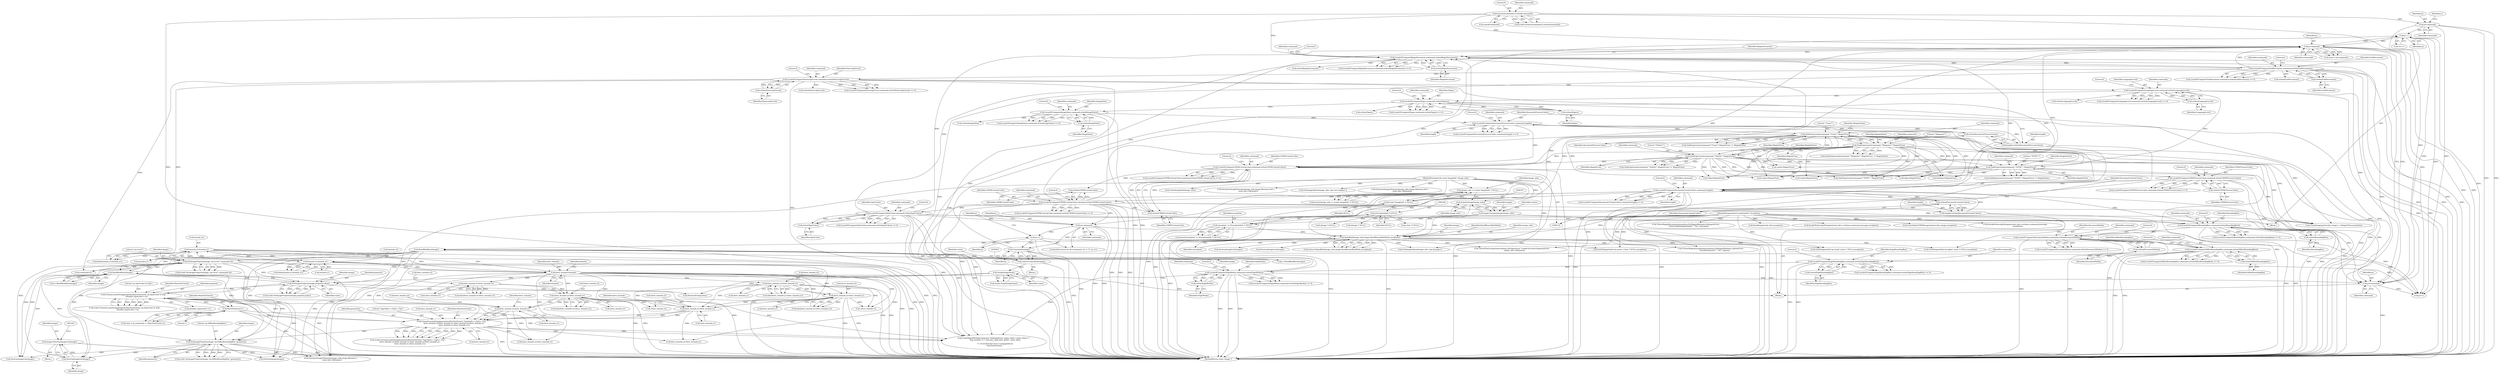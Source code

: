 digraph "0_ImageMagick6_7d11230060fa9c8f67e53c85224daf6648805c7b@pointer" {
"1001437" [label="(Call,image=DestroyImageList(image))"];
"1001439" [label="(Call,DestroyImageList(image))"];
"1000738" [label="(Call,SetImageProperty(image,\"ps:Level\",command+4))"];
"1000657" [label="(Call,ReadBlobByte(image))"];
"1000208" [label="(Call,OpenBlob(image_info,image,ReadBinaryBlobMode,exception))"];
"1000204" [label="(Call,AcquireImage(image_info))"];
"1000164" [label="(Call,image_info != (const ImageInfo *) NULL)"];
"1000119" [label="(MethodParameterIn,const ImageInfo *image_info)"];
"1000166" [label="(Call,(const ImageInfo *) NULL)"];
"1000202" [label="(Call,image=AcquireImage(image_info))"];
"1000191" [label="(Call,exception != (ExceptionInfo *) NULL)"];
"1000120" [label="(MethodParameterIn,ExceptionInfo *exception)"];
"1000193" [label="(Call,(ExceptionInfo *) NULL)"];
"1000664" [label="(Call,ReadBlobByte(image))"];
"1000927" [label="(Call,SetImageProperty(image,property,value))"];
"1000869" [label="(Call,FormatLocaleString(property,MaxTextExtent,\"ps:SpotColor-%.20g\",\n          (double) (spotcolor++)))"];
"1000689" [label="(Call,MaxTextExtent-1)"];
"1000918" [label="(Call,StripString(value))"];
"1000898" [label="(Call,value=ConstantString(p))"];
"1000900" [label="(Call,ConstantString(p))"];
"1000885" [label="(Call,p++)"];
"1000878" [label="(Call,p=command)"];
"1000850" [label="(Call,LocaleNCompare(CMYKCustomColor,command,strlen(CMYKCustomColor)))"];
"1000853" [label="(Call,strlen(CMYKCustomColor))"];
"1000816" [label="(Call,LocaleNCompare(CMYKCustomColor,command,strlen(CMYKCustomColor)))"];
"1000819" [label="(Call,strlen(CMYKCustomColor))"];
"1000806" [label="(Call,GlobExpression(command,\"*Yellow*\",MagickTrue))"];
"1000800" [label="(Call,GlobExpression(command,\"*Magenta*\",MagickTrue))"];
"1000793" [label="(Call,GlobExpression(command,\"*Cyan*\",MagickTrue))"];
"1000784" [label="(Call,LocaleNCompare(DocumentProcessColors,command,length))"];
"1000780" [label="(Call,strlen(DocumentProcessColors))"];
"1000772" [label="(Call,LocaleNCompare(ImageData,command,strlen(ImageData)))"];
"1000775" [label="(Call,strlen(ImageData))"];
"1000764" [label="(Call,LocaleNCompare(Pages,command,strlen(Pages)))"];
"1000767" [label="(Call,strlen(Pages))"];
"1000756" [label="(Call,LocaleNCompare(LanguageLevel,command,strlen(LanguageLevel)))"];
"1000759" [label="(Call,strlen(LanguageLevel))"];
"1000746" [label="(Call,GlobExpression(command,\"*EPSF-*\",MagickTrue))"];
"1000729" [label="(Call,LocaleNCompare(PostscriptLevel,command,strlen(PostscriptLevel)))"];
"1000732" [label="(Call,strlen(PostscriptLevel))"];
"1000713" [label="(Call,LocaleNCompare(EndDocument,command,strlen(EndDocument)))"];
"1000716" [label="(Call,strlen(EndDocument))"];
"1000702" [label="(Call,LocaleNCompare(BeginDocument,command,strlen(BeginDocument)))"];
"1000705" [label="(Call,strlen(BeginDocument))"];
"1001001" [label="(Call,LocaleNCompare(PageMedia,command,strlen(PageMedia)))"];
"1001004" [label="(Call,strlen(PageMedia))"];
"1000989" [label="(Call,LocaleNCompare(PageBoundingBox,command,strlen(PageBoundingBox)))"];
"1000992" [label="(Call,strlen(PageBoundingBox))"];
"1000977" [label="(Call,LocaleNCompare(HiResBoundingBox,command,strlen(HiResBoundingBox)))"];
"1000980" [label="(Call,strlen(HiResBoundingBox))"];
"1000965" [label="(Call,LocaleNCompare(DocumentMedia,command,strlen(DocumentMedia)))"];
"1000968" [label="(Call,strlen(DocumentMedia))"];
"1000953" [label="(Call,LocaleNCompare(BoundingBox,command,strlen(BoundingBox)))"];
"1000956" [label="(Call,strlen(BoundingBox))"];
"1000857" [label="(Call,LocaleNCompare(SpotColor,command,strlen(SpotColor)))"];
"1000860" [label="(Call,strlen(SpotColor))"];
"1000843" [label="(Call,LocaleNCompare(DocumentCustomColors,command,length))"];
"1000838" [label="(Call,strlen(DocumentCustomColors))"];
"1000827" [label="(Call,LocaleNCompare(CMYKProcessColor,command,strlen(CMYKProcessColor)))"];
"1000830" [label="(Call,strlen(CMYKProcessColor))"];
"1000836" [label="(Call,length=strlen(DocumentCustomColors))"];
"1000686" [label="(Call,p-command)"];
"1000669" [label="(Call,p++)"];
"1000651" [label="(Call,p=command)"];
"1000604" [label="(Call,memset(command,0,sizeof(command)))"];
"1000697" [label="(Call,p=command)"];
"1000778" [label="(Call,length=strlen(DocumentProcessColors))"];
"1001124" [label="(Call,SetImageProperty(image,\"ps:HiResBoundingBox\",geometry))"];
"1001098" [label="(Call,FormatLocaleString(geometry,MaxTextExtent,\"%gx%g%+.15g%+.15g\",\n        hires_bounds.x2-hires_bounds.x1,hires_bounds.y2-hires_bounds.y1,\n        hires_bounds.x1,hires_bounds.y1))"];
"1001102" [label="(Call,hires_bounds.x2-hires_bounds.x1)"];
"1001065" [label="(Call,hires_bounds=bounds)"];
"1001043" [label="(Call,bounds.y2-bounds.y1)"];
"1001026" [label="(Call,bounds.x2-bounds.x1)"];
"1001077" [label="(Call,hires_bounds.x2-hires_bounds.x1)"];
"1001034" [label="(Call,hires_bounds.x2-hires_bounds.x1)"];
"1001109" [label="(Call,hires_bounds.y2-hires_bounds.y1)"];
"1001087" [label="(Call,hires_bounds.y2-hires_bounds.y1)"];
"1001051" [label="(Call,hires_bounds.y2-hires_bounds.y1)"];
"1000976" [label="(Call,LocaleNCompare(HiResBoundingBox,command,strlen(HiResBoundingBox)) == 0)"];
"1000761" [label="(Literal,0)"];
"1000741" [label="(Call,command+4)"];
"1000662" [label="(Call,c=ReadBlobByte(image))"];
"1000992" [label="(Call,strlen(PageBoundingBox))"];
"1001027" [label="(Call,bounds.x2)"];
"1000994" [label="(Literal,0)"];
"1001929" [label="(Call,strlen(BeginDocument))"];
"1001185" [label="(Call,GetImageOption(image_info,\"eps:fit-page\"))"];
"1001091" [label="(Call,hires_bounds.y1)"];
"1001956" [label="(Call,strlen(PostscriptLevel))"];
"1000763" [label="(Call,LocaleNCompare(Pages,command,strlen(Pages)) == 0)"];
"1000953" [label="(Call,LocaleNCompare(BoundingBox,command,strlen(BoundingBox)))"];
"1000191" [label="(Call,exception != (ExceptionInfo *) NULL)"];
"1000689" [label="(Call,MaxTextExtent-1)"];
"1001004" [label="(Call,strlen(PageMedia))"];
"1000688" [label="(Identifier,command)"];
"1000801" [label="(Identifier,command)"];
"1000850" [label="(Call,LocaleNCompare(CMYKCustomColor,command,strlen(CMYKCustomColor)))"];
"1001065" [label="(Call,hires_bounds=bounds)"];
"1000815" [label="(Call,LocaleNCompare(CMYKCustomColor,command,strlen(CMYKCustomColor)) == 0)"];
"1000969" [label="(Identifier,DocumentMedia)"];
"1000777" [label="(Literal,0)"];
"1000811" [label="(Call,cmyk=MagickTrue)"];
"1000870" [label="(Identifier,property)"];
"1001330" [label="(Call,DestroyImageList(image))"];
"1000757" [label="(Identifier,LanguageLevel)"];
"1000604" [label="(Call,memset(command,0,sizeof(command)))"];
"1000703" [label="(Identifier,BeginDocument)"];
"1000206" [label="(Call,status=OpenBlob(image_info,image,ReadBinaryBlobMode,exception))"];
"1000964" [label="(Call,LocaleNCompare(DocumentMedia,command,strlen(DocumentMedia)) == 0)"];
"1000807" [label="(Identifier,command)"];
"1002409" [label="(MethodReturn,static Image *)"];
"1000717" [label="(Identifier,EndDocument)"];
"1000775" [label="(Call,strlen(ImageData))"];
"1000956" [label="(Call,strlen(BoundingBox))"];
"1000977" [label="(Call,LocaleNCompare(HiResBoundingBox,command,strlen(HiResBoundingBox)))"];
"1001659" [label="(Call,InterpretImageFilename(image_info,image,filename,1,\n    read_info->filename))"];
"1001119" [label="(Call,hires_bounds.y1)"];
"1000843" [label="(Call,LocaleNCompare(DocumentCustomColors,command,length))"];
"1000202" [label="(Call,image=AcquireImage(image_info))"];
"1001122" [label="(Call,(void) SetImageProperty(image,\"ps:HiResBoundingBox\",geometry))"];
"1000954" [label="(Identifier,BoundingBox)"];
"1000728" [label="(Call,LocaleNCompare(PostscriptLevel,command,strlen(PostscriptLevel)) == 0)"];
"1000990" [label="(Identifier,PageBoundingBox)"];
"1001109" [label="(Call,hires_bounds.y2-hires_bounds.y1)"];
"1000955" [label="(Identifier,command)"];
"1001076" [label="(Call,fabs(hires_bounds.x2-hires_bounds.x1))"];
"1000209" [label="(Identifier,image_info)"];
"1000764" [label="(Call,LocaleNCompare(Pages,command,strlen(Pages)))"];
"1001106" [label="(Call,hires_bounds.x1)"];
"1000769" [label="(Literal,0)"];
"1000847" [label="(Literal,0)"];
"1000774" [label="(Identifier,command)"];
"1002291" [label="(Call,CloneImage(postscript_image,1,1,MagickTrue,exception))"];
"1000691" [label="(Literal,1)"];
"1001999" [label="(Call,strlen(ImageData))"];
"1000716" [label="(Call,strlen(EndDocument))"];
"1000836" [label="(Call,length=strlen(DocumentCustomColors))"];
"1001110" [label="(Call,hires_bounds.y2)"];
"1001005" [label="(Identifier,PageMedia)"];
"1000192" [label="(Identifier,exception)"];
"1001086" [label="(Call,fabs(hires_bounds.y2-hires_bounds.y1))"];
"1000800" [label="(Call,GlobExpression(command,\"*Magenta*\",MagickTrue))"];
"1000168" [label="(Identifier,NULL)"];
"1000712" [label="(Call,LocaleNCompare(EndDocument,command,strlen(EndDocument)) == 0)"];
"1000968" [label="(Call,strlen(DocumentMedia))"];
"1000686" [label="(Call,p-command)"];
"1000830" [label="(Call,strlen(CMYKProcessColor))"];
"1001165" [label="(Call,hires_bounds.y2-hires_bounds.y1)"];
"1000957" [label="(Identifier,BoundingBox)"];
"1000708" [label="(Call,skip=MagickTrue)"];
"1000195" [label="(Identifier,NULL)"];
"1000965" [label="(Call,LocaleNCompare(DocumentMedia,command,strlen(DocumentMedia)))"];
"1000901" [label="(Identifier,p)"];
"1000883" [label="(Identifier,p)"];
"1000665" [label="(Identifier,image)"];
"1000704" [label="(Identifier,command)"];
"1000857" [label="(Call,LocaleNCompare(SpotColor,command,strlen(SpotColor)))"];
"1000819" [label="(Call,strlen(CMYKCustomColor))"];
"1000797" [label="(Identifier,MagickFalse)"];
"1000952" [label="(Call,LocaleNCompare(BoundingBox,command,strlen(BoundingBox)) == 0)"];
"1001420" [label="(Call,GetDelegateInfo(\"ps:alpha\",(char *) NULL,exception))"];
"1001438" [label="(Identifier,image)"];
"1001117" [label="(Identifier,hires_bounds)"];
"1001047" [label="(Call,bounds.y1)"];
"1001098" [label="(Call,FormatLocaleString(geometry,MaxTextExtent,\"%gx%g%+.15g%+.15g\",\n        hires_bounds.x2-hires_bounds.x1,hires_bounds.y2-hires_bounds.y1,\n        hires_bounds.x1,hires_bounds.y1))"];
"1000820" [label="(Identifier,CMYKCustomColor)"];
"1000867" [label="(Call,(void) FormatLocaleString(property,MaxTextExtent,\"ps:SpotColor-%.20g\",\n          (double) (spotcolor++)))"];
"1000164" [label="(Call,image_info != (const ImageInfo *) NULL)"];
"1000879" [label="(Identifier,p)"];
"1001001" [label="(Call,LocaleNCompare(PageMedia,command,strlen(PageMedia)))"];
"1000918" [label="(Call,StripString(value))"];
"1000792" [label="(Call,GlobExpression(command,\"*Cyan*\",MagickTrue) != MagickFalse)"];
"1001002" [label="(Identifier,PageMedia)"];
"1000989" [label="(Call,LocaleNCompare(PageBoundingBox,command,strlen(PageBoundingBox)))"];
"1000831" [label="(Identifier,CMYKProcessColor)"];
"1000607" [label="(Call,sizeof(command))"];
"1001102" [label="(Call,hires_bounds.x2-hires_bounds.x1)"];
"1000872" [label="(Literal,\"ps:SpotColor-%.20g\")"];
"1000833" [label="(Call,cmyk=MagickTrue)"];
"1000852" [label="(Identifier,command)"];
"1000858" [label="(Identifier,SpotColor)"];
"1000832" [label="(Literal,0)"];
"1001067" [label="(Identifier,bounds)"];
"1000925" [label="(Call,(void) SetImageProperty(image,property,value))"];
"1000809" [label="(Identifier,MagickTrue)"];
"1000880" [label="(Identifier,command)"];
"1000713" [label="(Call,LocaleNCompare(EndDocument,command,strlen(EndDocument)))"];
"1000822" [label="(Call,cmyk=MagickTrue)"];
"1001437" [label="(Call,image=DestroyImageList(image))"];
"1000873" [label="(Call,(double) (spotcolor++))"];
"1000885" [label="(Call,p++)"];
"1001099" [label="(Identifier,geometry)"];
"1001055" [label="(Call,hires_bounds.y1)"];
"1000871" [label="(Identifier,MaxTextExtent)"];
"1000746" [label="(Call,GlobExpression(command,\"*EPSF-*\",MagickTrue))"];
"1001038" [label="(Call,hires_bounds.x1)"];
"1000204" [label="(Call,AcquireImage(image_info))"];
"1000993" [label="(Identifier,PageBoundingBox)"];
"1000119" [label="(MethodParameterIn,const ImageInfo *image_info)"];
"1000860" [label="(Call,strlen(SpotColor))"];
"1001483" [label="(Call,CloneImageInfo(image_info))"];
"1000706" [label="(Identifier,BeginDocument)"];
"1000776" [label="(Identifier,ImageData)"];
"1001991" [label="(Call,strlen(Pages))"];
"1000690" [label="(Identifier,MaxTextExtent)"];
"1000978" [label="(Identifier,HiResBoundingBox)"];
"1000606" [label="(Literal,0)"];
"1000165" [label="(Identifier,image_info)"];
"1000808" [label="(Literal,\"*Yellow*\")"];
"1000794" [label="(Identifier,command)"];
"1000771" [label="(Call,LocaleNCompare(ImageData,command,strlen(ImageData)) == 0)"];
"1000766" [label="(Identifier,command)"];
"1000784" [label="(Call,LocaleNCompare(DocumentProcessColors,command,length))"];
"1001034" [label="(Call,hires_bounds.x2-hires_bounds.x1)"];
"1000758" [label="(Identifier,command)"];
"1000877" [label="(ControlStructure,for (p=command; *p != '\0'; p++))"];
"1001784" [label="(Call,ReadImage(read_info,exception))"];
"1000853" [label="(Call,strlen(CMYKCustomColor))"];
"1000738" [label="(Call,SetImageProperty(image,\"ps:Level\",command+4))"];
"1000783" [label="(Call,LocaleNCompare(DocumentProcessColors,command,length) == 0)"];
"1000842" [label="(Call,LocaleNCompare(DocumentCustomColors,command,length) == 0)"];
"1001113" [label="(Call,hires_bounds.y1)"];
"1000767" [label="(Call,strlen(Pages))"];
"1000829" [label="(Identifier,command)"];
"1001125" [label="(Identifier,image)"];
"1001087" [label="(Call,hires_bounds.y2-hires_bounds.y1)"];
"1000658" [label="(Identifier,image)"];
"1001078" [label="(Call,hires_bounds.x2)"];
"1000212" [label="(Identifier,exception)"];
"1000653" [label="(Identifier,command)"];
"1000475" [label="(Call,(char *) NULL)"];
"1000707" [label="(Literal,0)"];
"1000855" [label="(Literal,0)"];
"1000765" [label="(Identifier,Pages)"];
"1000745" [label="(Call,GlobExpression(command,\"*EPSF-*\",MagickTrue) != MagickFalse)"];
"1000718" [label="(Literal,0)"];
"1000655" [label="(Call,c=ReadBlobByte(image))"];
"1000927" [label="(Call,SetImageProperty(image,property,value))"];
"1000747" [label="(Identifier,command)"];
"1000981" [label="(Identifier,HiResBoundingBox)"];
"1000121" [label="(Block,)"];
"1001228" [label="(Call,ThrowMagickException(exception,GetMagickModule(),OptionError,\n             \"InvalidGeometry\",\"`%s'\",option))"];
"1000683" [label="(Call,(size_t) (p-command) < (MaxTextExtent-1))"];
"1000810" [label="(Identifier,MagickFalse)"];
"1001983" [label="(Call,strlen(LanguageLevel))"];
"1000779" [label="(Identifier,length)"];
"1001035" [label="(Call,hires_bounds.x2)"];
"1000821" [label="(Literal,0)"];
"1001052" [label="(Call,hires_bounds.y2)"];
"1000878" [label="(Call,p=command)"];
"1000869" [label="(Call,FormatLocaleString(property,MaxTextExtent,\"ps:SpotColor-%.20g\",\n          (double) (spotcolor++)))"];
"1001650" [label="(Call,InvokePostscriptDelegate(read_info->verbose,command,message,exception))"];
"1001855" [label="(Call,ConsolidateCMYKImages(postscript_image,exception))"];
"1000919" [label="(Identifier,value)"];
"1001050" [label="(Call,fabs(hires_bounds.y2-hires_bounds.y1))"];
"1000120" [label="(MethodParameterIn,ExceptionInfo *exception)"];
"1000208" [label="(Call,OpenBlob(image_info,image,ReadBinaryBlobMode,exception))"];
"1000734" [label="(Literal,0)"];
"1000982" [label="(Literal,0)"];
"1000859" [label="(Identifier,command)"];
"1001940" [label="(Call,strlen(EndDocument))"];
"1001687" [label="(Call,InvokePostscriptDelegate(read_info->verbose,command,message,\n        exception))"];
"1001127" [label="(Identifier,geometry)"];
"1000755" [label="(Call,LocaleNCompare(LanguageLevel,command,strlen(LanguageLevel)) == 0)"];
"1000802" [label="(Literal,\"*Magenta*\")"];
"1001003" [label="(Identifier,command)"];
"1000846" [label="(Identifier,length)"];
"1000602" [label="(Call,(void) memset(command,0,sizeof(command)))"];
"1000733" [label="(Identifier,PostscriptLevel)"];
"1000928" [label="(Identifier,image)"];
"1000966" [label="(Identifier,DocumentMedia)"];
"1000748" [label="(Literal,\"*EPSF-*\")"];
"1000768" [label="(Identifier,Pages)"];
"1001103" [label="(Call,hires_bounds.x2)"];
"1001126" [label="(Literal,\"ps:HiResBoundingBox\")"];
"1001042" [label="(Call,fabs(bounds.y2-bounds.y1))"];
"1000207" [label="(Identifier,status)"];
"1000886" [label="(Identifier,p)"];
"1001006" [label="(Literal,0)"];
"1000828" [label="(Identifier,CMYKProcessColor)"];
"1000190" [label="(Call,assert(exception != (ExceptionInfo *) NULL))"];
"1000750" [label="(Identifier,MagickFalse)"];
"1000668" [label="(Call,*p++)"];
"1000670" [label="(Identifier,p)"];
"1001066" [label="(Identifier,hires_bounds)"];
"1001025" [label="(Call,fabs(bounds.x2-bounds.x1))"];
"1000804" [label="(Identifier,MagickFalse)"];
"1000759" [label="(Call,strlen(LanguageLevel))"];
"1001088" [label="(Call,hires_bounds.y2)"];
"1000702" [label="(Call,LocaleNCompare(BeginDocument,command,strlen(BeginDocument)))"];
"1001970" [label="(Call,GlobExpression(command,\"*EPSF-*\",MagickTrue))"];
"1000166" [label="(Call,(const ImageInfo *) NULL)"];
"1001338" [label="(Call,CopyMagickString(command,\"/setpagedevice {pop} bind 1 index where {\"\n    \"dup wcheck {3 1 roll put} {pop def} ifelse} {def} ifelse\n\"\n    \"<</UseCIEColor true>>setpagedevice\n\",MaxTextExtent))"];
"1000958" [label="(Literal,0)"];
"1000714" [label="(Identifier,EndDocument)"];
"1001051" [label="(Call,hires_bounds.y2-hires_bounds.y1)"];
"1000863" [label="(Block,)"];
"1000749" [label="(Identifier,MagickTrue)"];
"1000701" [label="(Call,LocaleNCompare(BeginDocument,command,strlen(BeginDocument)) == 0)"];
"1000979" [label="(Identifier,command)"];
"1001069" [label="(Identifier,priority)"];
"1000856" [label="(Call,LocaleNCompare(SpotColor,command,strlen(SpotColor)) == 0)"];
"1000193" [label="(Call,(ExceptionInfo *) NULL)"];
"1000916" [label="(Call,(void) StripString(value))"];
"1000788" [label="(Literal,0)"];
"1000787" [label="(Identifier,length)"];
"1000988" [label="(Call,LocaleNCompare(PageBoundingBox,command,strlen(PageBoundingBox)) == 0)"];
"1001101" [label="(Literal,\"%gx%g%+.15g%+.15g\")"];
"1000220" [label="(Call,DestroyImageList(image))"];
"1000238" [label="(Call,ThrowFileException(exception,FileOpenError,\"UnableToCreateTemporaryFile\",\n        image_info->filename))"];
"1001754" [label="(Call,InterpretImageFilename(image_info,image,filename,(int) i,\n        read_info->filename))"];
"1000697" [label="(Call,p=command)"];
"1000838" [label="(Call,strlen(DocumentCustomColors))"];
"1000605" [label="(Identifier,command)"];
"1000818" [label="(Identifier,command)"];
"1001556" [label="(Call,GetImageOption(image_info,\"eps:use-cropbox\"))"];
"1001828" [label="(Call,ThrowMagickException(exception,GetMagickModule(),DelegateError,\n          \"PostscriptDelegateFailed\",\"`%s'\",message))"];
"1001096" [label="(Call,(void) FormatLocaleString(geometry,MaxTextExtent,\"%gx%g%+.15g%+.15g\",\n        hires_bounds.x2-hires_bounds.x1,hires_bounds.y2-hires_bounds.y1,\n        hires_bounds.x1,hires_bounds.y1))"];
"1001081" [label="(Call,hires_bounds.x1)"];
"1000793" [label="(Call,GlobExpression(command,\"*Cyan*\",MagickTrue))"];
"1000795" [label="(Literal,\"*Cyan*\")"];
"1000806" [label="(Call,GlobExpression(command,\"*Yellow*\",MagickTrue))"];
"1001398" [label="(Call,GetDelegateInfo(\"ps:mono\",(char *) NULL,exception))"];
"1001439" [label="(Call,DestroyImageList(image))"];
"1000862" [label="(Literal,0)"];
"1000250" [label="(Call,(Image *) NULL)"];
"1000698" [label="(Identifier,p)"];
"1000210" [label="(Identifier,image)"];
"1000780" [label="(Call,strlen(DocumentProcessColors))"];
"1000845" [label="(Identifier,command)"];
"1000854" [label="(Identifier,CMYKCustomColor)"];
"1000163" [label="(Call,assert(image_info != (const ImageInfo *) NULL))"];
"1000651" [label="(Call,p=command)"];
"1000805" [label="(Call,GlobExpression(command,\"*Yellow*\",MagickTrue) != MagickFalse)"];
"1000656" [label="(Identifier,c)"];
"1000223" [label="(Call,(Image *) NULL)"];
"1000803" [label="(Identifier,MagickTrue)"];
"1000778" [label="(Call,length=strlen(DocumentProcessColors))"];
"1000817" [label="(Identifier,CMYKCustomColor)"];
"1000898" [label="(Call,value=ConstantString(p))"];
"1001932" [label="(Call,skip=MagickTrue)"];
"1000816" [label="(Call,LocaleNCompare(CMYKCustomColor,command,strlen(CMYKCustomColor)))"];
"1000669" [label="(Call,p++)"];
"1000756" [label="(Call,LocaleNCompare(LanguageLevel,command,strlen(LanguageLevel)))"];
"1000732" [label="(Call,strlen(PostscriptLevel))"];
"1000967" [label="(Identifier,command)"];
"1000900" [label="(Call,ConstantString(p))"];
"1000796" [label="(Identifier,MagickTrue)"];
"1001000" [label="(Call,LocaleNCompare(PageMedia,command,strlen(PageMedia)) == 0)"];
"1001116" [label="(Call,hires_bounds.x1)"];
"1001720" [label="(Call,InterpretImageFilename(image_info,image,filename,(int) i,\n        read_info->filename))"];
"1000930" [label="(Identifier,value)"];
"1001044" [label="(Call,bounds.y2)"];
"1000664" [label="(Call,ReadBlobByte(image))"];
"1001241" [label="(Call,DestroyImage(image))"];
"1001033" [label="(Call,fabs(hires_bounds.x2-hires_bounds.x1))"];
"1000827" [label="(Call,LocaleNCompare(CMYKProcessColor,command,strlen(CMYKProcessColor)))"];
"1000929" [label="(Identifier,property)"];
"1000837" [label="(Identifier,length)"];
"1001111" [label="(Identifier,hires_bounds)"];
"1001440" [label="(Identifier,image)"];
"1000205" [label="(Identifier,image_info)"];
"1000980" [label="(Call,strlen(HiResBoundingBox))"];
"1000666" [label="(Block,)"];
"1000851" [label="(Identifier,CMYKCustomColor)"];
"1001077" [label="(Call,hires_bounds.x2-hires_bounds.x1)"];
"1000772" [label="(Call,LocaleNCompare(ImageData,command,strlen(ImageData)))"];
"1001295" [label="(Call,fitPage=MagickTrue)"];
"1000740" [label="(Literal,\"ps:Level\")"];
"1001026" [label="(Call,bounds.x2-bounds.x1)"];
"1000786" [label="(Identifier,command)"];
"1000652" [label="(Identifier,p)"];
"1000739" [label="(Identifier,image)"];
"1000687" [label="(Identifier,p)"];
"1000203" [label="(Identifier,image)"];
"1000736" [label="(Call,(void) SetImageProperty(image,\"ps:Level\",command+4))"];
"1000799" [label="(Call,GlobExpression(command,\"*Magenta*\",MagickTrue) != MagickFalse)"];
"1001371" [label="(Call,-hires_bounds.y1)"];
"1000785" [label="(Identifier,DocumentProcessColors)"];
"1001367" [label="(Call,-hires_bounds.x1)"];
"1000773" [label="(Identifier,ImageData)"];
"1000826" [label="(Call,LocaleNCompare(CMYKProcessColor,command,strlen(CMYKProcessColor)) == 0)"];
"1001432" [label="(Block,)"];
"1000211" [label="(Identifier,ReadBinaryBlobMode)"];
"1000760" [label="(Identifier,LanguageLevel)"];
"1000705" [label="(Call,strlen(BeginDocument))"];
"1000247" [label="(Call,DestroyImageList(image))"];
"1001411" [label="(Call,GetDelegateInfo(\"ps:cmyk\",(char *) NULL,exception))"];
"1000839" [label="(Identifier,DocumentCustomColors)"];
"1001139" [label="(Call,hires_bounds.x2-hires_bounds.x1)"];
"1000729" [label="(Call,LocaleNCompare(PostscriptLevel,command,strlen(PostscriptLevel)))"];
"1000731" [label="(Identifier,command)"];
"1000970" [label="(Literal,0)"];
"1001043" [label="(Call,bounds.y2-bounds.y1)"];
"1000933" [label="(Call,DestroyString(value))"];
"1000991" [label="(Identifier,command)"];
"1000657" [label="(Call,ReadBlobByte(image))"];
"1000899" [label="(Identifier,value)"];
"1000730" [label="(Identifier,PostscriptLevel)"];
"1000861" [label="(Identifier,SpotColor)"];
"1000781" [label="(Identifier,DocumentProcessColors)"];
"1000844" [label="(Identifier,DocumentCustomColors)"];
"1000715" [label="(Identifier,command)"];
"1000684" [label="(Call,(size_t) (p-command))"];
"1000699" [label="(Identifier,command)"];
"1001030" [label="(Call,bounds.x1)"];
"1001100" [label="(Identifier,MaxTextExtent)"];
"1001124" [label="(Call,SetImageProperty(image,\"ps:HiResBoundingBox\",geometry))"];
"1000849" [label="(Call,LocaleNCompare(CMYKCustomColor,command,strlen(CMYKCustomColor)) == 0)"];
"1001893" [label="(Call,p++)"];
"1001437" -> "1001432"  [label="AST: "];
"1001437" -> "1001439"  [label="CFG: "];
"1001438" -> "1001437"  [label="AST: "];
"1001439" -> "1001437"  [label="AST: "];
"1001443" -> "1001437"  [label="CFG: "];
"1001437" -> "1002409"  [label="DDG: "];
"1001437" -> "1002409"  [label="DDG: "];
"1001439" -> "1001437"  [label="DDG: "];
"1001439" -> "1001440"  [label="CFG: "];
"1001440" -> "1001439"  [label="AST: "];
"1000738" -> "1001439"  [label="DDG: "];
"1000657" -> "1001439"  [label="DDG: "];
"1000664" -> "1001439"  [label="DDG: "];
"1001124" -> "1001439"  [label="DDG: "];
"1000738" -> "1000736"  [label="AST: "];
"1000738" -> "1000741"  [label="CFG: "];
"1000739" -> "1000738"  [label="AST: "];
"1000740" -> "1000738"  [label="AST: "];
"1000741" -> "1000738"  [label="AST: "];
"1000736" -> "1000738"  [label="CFG: "];
"1000738" -> "1002409"  [label="DDG: "];
"1000738" -> "1000664"  [label="DDG: "];
"1000738" -> "1000736"  [label="DDG: "];
"1000738" -> "1000736"  [label="DDG: "];
"1000738" -> "1000736"  [label="DDG: "];
"1000657" -> "1000738"  [label="DDG: "];
"1000664" -> "1000738"  [label="DDG: "];
"1000729" -> "1000738"  [label="DDG: "];
"1000738" -> "1000927"  [label="DDG: "];
"1000738" -> "1001124"  [label="DDG: "];
"1000738" -> "1001241"  [label="DDG: "];
"1000738" -> "1001330"  [label="DDG: "];
"1000738" -> "1001659"  [label="DDG: "];
"1000657" -> "1000655"  [label="AST: "];
"1000657" -> "1000658"  [label="CFG: "];
"1000658" -> "1000657"  [label="AST: "];
"1000655" -> "1000657"  [label="CFG: "];
"1000657" -> "1000655"  [label="DDG: "];
"1000208" -> "1000657"  [label="DDG: "];
"1000657" -> "1000664"  [label="DDG: "];
"1000657" -> "1000927"  [label="DDG: "];
"1000657" -> "1001124"  [label="DDG: "];
"1000657" -> "1001241"  [label="DDG: "];
"1000657" -> "1001330"  [label="DDG: "];
"1000657" -> "1001659"  [label="DDG: "];
"1000208" -> "1000206"  [label="AST: "];
"1000208" -> "1000212"  [label="CFG: "];
"1000209" -> "1000208"  [label="AST: "];
"1000210" -> "1000208"  [label="AST: "];
"1000211" -> "1000208"  [label="AST: "];
"1000212" -> "1000208"  [label="AST: "];
"1000206" -> "1000208"  [label="CFG: "];
"1000208" -> "1002409"  [label="DDG: "];
"1000208" -> "1002409"  [label="DDG: "];
"1000208" -> "1002409"  [label="DDG: "];
"1000208" -> "1000206"  [label="DDG: "];
"1000208" -> "1000206"  [label="DDG: "];
"1000208" -> "1000206"  [label="DDG: "];
"1000208" -> "1000206"  [label="DDG: "];
"1000204" -> "1000208"  [label="DDG: "];
"1000119" -> "1000208"  [label="DDG: "];
"1000202" -> "1000208"  [label="DDG: "];
"1000191" -> "1000208"  [label="DDG: "];
"1000120" -> "1000208"  [label="DDG: "];
"1000208" -> "1000220"  [label="DDG: "];
"1000208" -> "1000238"  [label="DDG: "];
"1000208" -> "1000247"  [label="DDG: "];
"1000208" -> "1001185"  [label="DDG: "];
"1000208" -> "1001228"  [label="DDG: "];
"1000208" -> "1001398"  [label="DDG: "];
"1000208" -> "1001411"  [label="DDG: "];
"1000208" -> "1001420"  [label="DDG: "];
"1000204" -> "1000202"  [label="AST: "];
"1000204" -> "1000205"  [label="CFG: "];
"1000205" -> "1000204"  [label="AST: "];
"1000202" -> "1000204"  [label="CFG: "];
"1000204" -> "1000202"  [label="DDG: "];
"1000164" -> "1000204"  [label="DDG: "];
"1000119" -> "1000204"  [label="DDG: "];
"1000164" -> "1000163"  [label="AST: "];
"1000164" -> "1000166"  [label="CFG: "];
"1000165" -> "1000164"  [label="AST: "];
"1000166" -> "1000164"  [label="AST: "];
"1000163" -> "1000164"  [label="CFG: "];
"1000164" -> "1002409"  [label="DDG: "];
"1000164" -> "1000163"  [label="DDG: "];
"1000164" -> "1000163"  [label="DDG: "];
"1000119" -> "1000164"  [label="DDG: "];
"1000166" -> "1000164"  [label="DDG: "];
"1000119" -> "1000118"  [label="AST: "];
"1000119" -> "1002409"  [label="DDG: "];
"1000119" -> "1001185"  [label="DDG: "];
"1000119" -> "1001483"  [label="DDG: "];
"1000119" -> "1001556"  [label="DDG: "];
"1000119" -> "1001659"  [label="DDG: "];
"1000119" -> "1001720"  [label="DDG: "];
"1000119" -> "1001754"  [label="DDG: "];
"1000166" -> "1000168"  [label="CFG: "];
"1000167" -> "1000166"  [label="AST: "];
"1000168" -> "1000166"  [label="AST: "];
"1000166" -> "1000193"  [label="DDG: "];
"1000202" -> "1000121"  [label="AST: "];
"1000203" -> "1000202"  [label="AST: "];
"1000207" -> "1000202"  [label="CFG: "];
"1000202" -> "1002409"  [label="DDG: "];
"1000191" -> "1000190"  [label="AST: "];
"1000191" -> "1000193"  [label="CFG: "];
"1000192" -> "1000191"  [label="AST: "];
"1000193" -> "1000191"  [label="AST: "];
"1000190" -> "1000191"  [label="CFG: "];
"1000191" -> "1002409"  [label="DDG: "];
"1000191" -> "1000190"  [label="DDG: "];
"1000191" -> "1000190"  [label="DDG: "];
"1000120" -> "1000191"  [label="DDG: "];
"1000193" -> "1000191"  [label="DDG: "];
"1000120" -> "1000118"  [label="AST: "];
"1000120" -> "1002409"  [label="DDG: "];
"1000120" -> "1000238"  [label="DDG: "];
"1000120" -> "1001228"  [label="DDG: "];
"1000120" -> "1001398"  [label="DDG: "];
"1000120" -> "1001411"  [label="DDG: "];
"1000120" -> "1001420"  [label="DDG: "];
"1000120" -> "1001650"  [label="DDG: "];
"1000120" -> "1001687"  [label="DDG: "];
"1000120" -> "1001784"  [label="DDG: "];
"1000120" -> "1001828"  [label="DDG: "];
"1000120" -> "1001855"  [label="DDG: "];
"1000120" -> "1002291"  [label="DDG: "];
"1000193" -> "1000195"  [label="CFG: "];
"1000194" -> "1000193"  [label="AST: "];
"1000195" -> "1000193"  [label="AST: "];
"1000193" -> "1000223"  [label="DDG: "];
"1000193" -> "1000250"  [label="DDG: "];
"1000193" -> "1000475"  [label="DDG: "];
"1000664" -> "1000662"  [label="AST: "];
"1000664" -> "1000665"  [label="CFG: "];
"1000665" -> "1000664"  [label="AST: "];
"1000662" -> "1000664"  [label="CFG: "];
"1000664" -> "1000662"  [label="DDG: "];
"1000927" -> "1000664"  [label="DDG: "];
"1000664" -> "1000927"  [label="DDG: "];
"1000664" -> "1001124"  [label="DDG: "];
"1000664" -> "1001241"  [label="DDG: "];
"1000664" -> "1001330"  [label="DDG: "];
"1000664" -> "1001659"  [label="DDG: "];
"1000927" -> "1000925"  [label="AST: "];
"1000927" -> "1000930"  [label="CFG: "];
"1000928" -> "1000927"  [label="AST: "];
"1000929" -> "1000927"  [label="AST: "];
"1000930" -> "1000927"  [label="AST: "];
"1000925" -> "1000927"  [label="CFG: "];
"1000927" -> "1002409"  [label="DDG: "];
"1000927" -> "1000869"  [label="DDG: "];
"1000927" -> "1000925"  [label="DDG: "];
"1000927" -> "1000925"  [label="DDG: "];
"1000927" -> "1000925"  [label="DDG: "];
"1000869" -> "1000927"  [label="DDG: "];
"1000918" -> "1000927"  [label="DDG: "];
"1000927" -> "1000933"  [label="DDG: "];
"1000869" -> "1000867"  [label="AST: "];
"1000869" -> "1000873"  [label="CFG: "];
"1000870" -> "1000869"  [label="AST: "];
"1000871" -> "1000869"  [label="AST: "];
"1000872" -> "1000869"  [label="AST: "];
"1000873" -> "1000869"  [label="AST: "];
"1000867" -> "1000869"  [label="CFG: "];
"1000869" -> "1002409"  [label="DDG: "];
"1000869" -> "1002409"  [label="DDG: "];
"1000869" -> "1002409"  [label="DDG: "];
"1000869" -> "1000689"  [label="DDG: "];
"1000869" -> "1000867"  [label="DDG: "];
"1000869" -> "1000867"  [label="DDG: "];
"1000869" -> "1000867"  [label="DDG: "];
"1000869" -> "1000867"  [label="DDG: "];
"1000689" -> "1000869"  [label="DDG: "];
"1000869" -> "1001098"  [label="DDG: "];
"1000869" -> "1001338"  [label="DDG: "];
"1000689" -> "1000683"  [label="AST: "];
"1000689" -> "1000691"  [label="CFG: "];
"1000690" -> "1000689"  [label="AST: "];
"1000691" -> "1000689"  [label="AST: "];
"1000683" -> "1000689"  [label="CFG: "];
"1000689" -> "1002409"  [label="DDG: "];
"1000689" -> "1000683"  [label="DDG: "];
"1000689" -> "1000683"  [label="DDG: "];
"1000689" -> "1001098"  [label="DDG: "];
"1000689" -> "1001338"  [label="DDG: "];
"1000918" -> "1000916"  [label="AST: "];
"1000918" -> "1000919"  [label="CFG: "];
"1000919" -> "1000918"  [label="AST: "];
"1000916" -> "1000918"  [label="CFG: "];
"1000918" -> "1000916"  [label="DDG: "];
"1000898" -> "1000918"  [label="DDG: "];
"1000918" -> "1000933"  [label="DDG: "];
"1000898" -> "1000863"  [label="AST: "];
"1000898" -> "1000900"  [label="CFG: "];
"1000899" -> "1000898"  [label="AST: "];
"1000900" -> "1000898"  [label="AST: "];
"1000903" -> "1000898"  [label="CFG: "];
"1000898" -> "1002409"  [label="DDG: "];
"1000900" -> "1000898"  [label="DDG: "];
"1000900" -> "1000901"  [label="CFG: "];
"1000901" -> "1000900"  [label="AST: "];
"1000900" -> "1002409"  [label="DDG: "];
"1000900" -> "1000669"  [label="DDG: "];
"1000885" -> "1000900"  [label="DDG: "];
"1000878" -> "1000900"  [label="DDG: "];
"1000900" -> "1001893"  [label="DDG: "];
"1000885" -> "1000877"  [label="AST: "];
"1000885" -> "1000886"  [label="CFG: "];
"1000886" -> "1000885"  [label="AST: "];
"1000883" -> "1000885"  [label="CFG: "];
"1000885" -> "1002409"  [label="DDG: "];
"1000878" -> "1000885"  [label="DDG: "];
"1000885" -> "1001893"  [label="DDG: "];
"1000878" -> "1000877"  [label="AST: "];
"1000878" -> "1000880"  [label="CFG: "];
"1000879" -> "1000878"  [label="AST: "];
"1000880" -> "1000878"  [label="AST: "];
"1000883" -> "1000878"  [label="CFG: "];
"1000878" -> "1002409"  [label="DDG: "];
"1000878" -> "1002409"  [label="DDG: "];
"1000850" -> "1000878"  [label="DDG: "];
"1000857" -> "1000878"  [label="DDG: "];
"1000843" -> "1000878"  [label="DDG: "];
"1000878" -> "1001893"  [label="DDG: "];
"1000850" -> "1000849"  [label="AST: "];
"1000850" -> "1000853"  [label="CFG: "];
"1000851" -> "1000850"  [label="AST: "];
"1000852" -> "1000850"  [label="AST: "];
"1000853" -> "1000850"  [label="AST: "];
"1000855" -> "1000850"  [label="CFG: "];
"1000850" -> "1002409"  [label="DDG: "];
"1000850" -> "1002409"  [label="DDG: "];
"1000850" -> "1002409"  [label="DDG: "];
"1000850" -> "1000686"  [label="DDG: "];
"1000850" -> "1000697"  [label="DDG: "];
"1000850" -> "1000702"  [label="DDG: "];
"1000850" -> "1000819"  [label="DDG: "];
"1000850" -> "1000849"  [label="DDG: "];
"1000850" -> "1000849"  [label="DDG: "];
"1000850" -> "1000849"  [label="DDG: "];
"1000853" -> "1000850"  [label="DDG: "];
"1000843" -> "1000850"  [label="DDG: "];
"1000850" -> "1000857"  [label="DDG: "];
"1000850" -> "1000953"  [label="DDG: "];
"1000850" -> "1001338"  [label="DDG: "];
"1000853" -> "1000854"  [label="CFG: "];
"1000854" -> "1000853"  [label="AST: "];
"1000816" -> "1000853"  [label="DDG: "];
"1000816" -> "1000815"  [label="AST: "];
"1000816" -> "1000819"  [label="CFG: "];
"1000817" -> "1000816"  [label="AST: "];
"1000818" -> "1000816"  [label="AST: "];
"1000819" -> "1000816"  [label="AST: "];
"1000821" -> "1000816"  [label="CFG: "];
"1000816" -> "1002409"  [label="DDG: "];
"1000816" -> "1002409"  [label="DDG: "];
"1000816" -> "1000815"  [label="DDG: "];
"1000816" -> "1000815"  [label="DDG: "];
"1000816" -> "1000815"  [label="DDG: "];
"1000819" -> "1000816"  [label="DDG: "];
"1000806" -> "1000816"  [label="DDG: "];
"1000784" -> "1000816"  [label="DDG: "];
"1000793" -> "1000816"  [label="DDG: "];
"1000800" -> "1000816"  [label="DDG: "];
"1000816" -> "1000819"  [label="DDG: "];
"1000816" -> "1000827"  [label="DDG: "];
"1000819" -> "1000820"  [label="CFG: "];
"1000820" -> "1000819"  [label="AST: "];
"1000806" -> "1000805"  [label="AST: "];
"1000806" -> "1000809"  [label="CFG: "];
"1000807" -> "1000806"  [label="AST: "];
"1000808" -> "1000806"  [label="AST: "];
"1000809" -> "1000806"  [label="AST: "];
"1000810" -> "1000806"  [label="CFG: "];
"1000806" -> "1002409"  [label="DDG: "];
"1000806" -> "1000708"  [label="DDG: "];
"1000806" -> "1000746"  [label="DDG: "];
"1000806" -> "1000793"  [label="DDG: "];
"1000806" -> "1000805"  [label="DDG: "];
"1000806" -> "1000805"  [label="DDG: "];
"1000806" -> "1000805"  [label="DDG: "];
"1000800" -> "1000806"  [label="DDG: "];
"1000800" -> "1000806"  [label="DDG: "];
"1000806" -> "1000811"  [label="DDG: "];
"1000806" -> "1000822"  [label="DDG: "];
"1000806" -> "1000833"  [label="DDG: "];
"1000806" -> "1001295"  [label="DDG: "];
"1000806" -> "1001932"  [label="DDG: "];
"1000806" -> "1001970"  [label="DDG: "];
"1000806" -> "1002291"  [label="DDG: "];
"1000800" -> "1000799"  [label="AST: "];
"1000800" -> "1000803"  [label="CFG: "];
"1000801" -> "1000800"  [label="AST: "];
"1000802" -> "1000800"  [label="AST: "];
"1000803" -> "1000800"  [label="AST: "];
"1000804" -> "1000800"  [label="CFG: "];
"1000800" -> "1002409"  [label="DDG: "];
"1000800" -> "1000708"  [label="DDG: "];
"1000800" -> "1000746"  [label="DDG: "];
"1000800" -> "1000793"  [label="DDG: "];
"1000800" -> "1000799"  [label="DDG: "];
"1000800" -> "1000799"  [label="DDG: "];
"1000800" -> "1000799"  [label="DDG: "];
"1000793" -> "1000800"  [label="DDG: "];
"1000793" -> "1000800"  [label="DDG: "];
"1000800" -> "1000811"  [label="DDG: "];
"1000800" -> "1000822"  [label="DDG: "];
"1000800" -> "1000833"  [label="DDG: "];
"1000800" -> "1001295"  [label="DDG: "];
"1000800" -> "1001932"  [label="DDG: "];
"1000800" -> "1001970"  [label="DDG: "];
"1000800" -> "1002291"  [label="DDG: "];
"1000793" -> "1000792"  [label="AST: "];
"1000793" -> "1000796"  [label="CFG: "];
"1000794" -> "1000793"  [label="AST: "];
"1000795" -> "1000793"  [label="AST: "];
"1000796" -> "1000793"  [label="AST: "];
"1000797" -> "1000793"  [label="CFG: "];
"1000793" -> "1002409"  [label="DDG: "];
"1000793" -> "1000708"  [label="DDG: "];
"1000793" -> "1000746"  [label="DDG: "];
"1000793" -> "1000792"  [label="DDG: "];
"1000793" -> "1000792"  [label="DDG: "];
"1000793" -> "1000792"  [label="DDG: "];
"1000784" -> "1000793"  [label="DDG: "];
"1000746" -> "1000793"  [label="DDG: "];
"1000793" -> "1000811"  [label="DDG: "];
"1000793" -> "1000822"  [label="DDG: "];
"1000793" -> "1000833"  [label="DDG: "];
"1000793" -> "1001295"  [label="DDG: "];
"1000793" -> "1001932"  [label="DDG: "];
"1000793" -> "1001970"  [label="DDG: "];
"1000793" -> "1002291"  [label="DDG: "];
"1000784" -> "1000783"  [label="AST: "];
"1000784" -> "1000787"  [label="CFG: "];
"1000785" -> "1000784"  [label="AST: "];
"1000786" -> "1000784"  [label="AST: "];
"1000787" -> "1000784"  [label="AST: "];
"1000788" -> "1000784"  [label="CFG: "];
"1000784" -> "1002409"  [label="DDG: "];
"1000784" -> "1000780"  [label="DDG: "];
"1000784" -> "1000783"  [label="DDG: "];
"1000784" -> "1000783"  [label="DDG: "];
"1000784" -> "1000783"  [label="DDG: "];
"1000780" -> "1000784"  [label="DDG: "];
"1000772" -> "1000784"  [label="DDG: "];
"1000778" -> "1000784"  [label="DDG: "];
"1000780" -> "1000778"  [label="AST: "];
"1000780" -> "1000781"  [label="CFG: "];
"1000781" -> "1000780"  [label="AST: "];
"1000778" -> "1000780"  [label="CFG: "];
"1000780" -> "1000778"  [label="DDG: "];
"1000772" -> "1000771"  [label="AST: "];
"1000772" -> "1000775"  [label="CFG: "];
"1000773" -> "1000772"  [label="AST: "];
"1000774" -> "1000772"  [label="AST: "];
"1000775" -> "1000772"  [label="AST: "];
"1000777" -> "1000772"  [label="CFG: "];
"1000772" -> "1002409"  [label="DDG: "];
"1000772" -> "1002409"  [label="DDG: "];
"1000772" -> "1000771"  [label="DDG: "];
"1000772" -> "1000771"  [label="DDG: "];
"1000772" -> "1000771"  [label="DDG: "];
"1000775" -> "1000772"  [label="DDG: "];
"1000764" -> "1000772"  [label="DDG: "];
"1000772" -> "1000775"  [label="DDG: "];
"1000772" -> "1001999"  [label="DDG: "];
"1000775" -> "1000776"  [label="CFG: "];
"1000776" -> "1000775"  [label="AST: "];
"1000764" -> "1000763"  [label="AST: "];
"1000764" -> "1000767"  [label="CFG: "];
"1000765" -> "1000764"  [label="AST: "];
"1000766" -> "1000764"  [label="AST: "];
"1000767" -> "1000764"  [label="AST: "];
"1000769" -> "1000764"  [label="CFG: "];
"1000764" -> "1002409"  [label="DDG: "];
"1000764" -> "1002409"  [label="DDG: "];
"1000764" -> "1000763"  [label="DDG: "];
"1000764" -> "1000763"  [label="DDG: "];
"1000764" -> "1000763"  [label="DDG: "];
"1000767" -> "1000764"  [label="DDG: "];
"1000756" -> "1000764"  [label="DDG: "];
"1000764" -> "1000767"  [label="DDG: "];
"1000764" -> "1001991"  [label="DDG: "];
"1000767" -> "1000768"  [label="CFG: "];
"1000768" -> "1000767"  [label="AST: "];
"1000756" -> "1000755"  [label="AST: "];
"1000756" -> "1000759"  [label="CFG: "];
"1000757" -> "1000756"  [label="AST: "];
"1000758" -> "1000756"  [label="AST: "];
"1000759" -> "1000756"  [label="AST: "];
"1000761" -> "1000756"  [label="CFG: "];
"1000756" -> "1002409"  [label="DDG: "];
"1000756" -> "1002409"  [label="DDG: "];
"1000756" -> "1000755"  [label="DDG: "];
"1000756" -> "1000755"  [label="DDG: "];
"1000756" -> "1000755"  [label="DDG: "];
"1000759" -> "1000756"  [label="DDG: "];
"1000746" -> "1000756"  [label="DDG: "];
"1000729" -> "1000756"  [label="DDG: "];
"1000756" -> "1000759"  [label="DDG: "];
"1000756" -> "1001983"  [label="DDG: "];
"1000759" -> "1000760"  [label="CFG: "];
"1000760" -> "1000759"  [label="AST: "];
"1000746" -> "1000745"  [label="AST: "];
"1000746" -> "1000749"  [label="CFG: "];
"1000747" -> "1000746"  [label="AST: "];
"1000748" -> "1000746"  [label="AST: "];
"1000749" -> "1000746"  [label="AST: "];
"1000750" -> "1000746"  [label="CFG: "];
"1000746" -> "1002409"  [label="DDG: "];
"1000746" -> "1000708"  [label="DDG: "];
"1000746" -> "1000745"  [label="DDG: "];
"1000746" -> "1000745"  [label="DDG: "];
"1000746" -> "1000745"  [label="DDG: "];
"1000729" -> "1000746"  [label="DDG: "];
"1000746" -> "1000822"  [label="DDG: "];
"1000746" -> "1000833"  [label="DDG: "];
"1000746" -> "1001295"  [label="DDG: "];
"1000746" -> "1001932"  [label="DDG: "];
"1000746" -> "1001970"  [label="DDG: "];
"1000746" -> "1002291"  [label="DDG: "];
"1000729" -> "1000728"  [label="AST: "];
"1000729" -> "1000732"  [label="CFG: "];
"1000730" -> "1000729"  [label="AST: "];
"1000731" -> "1000729"  [label="AST: "];
"1000732" -> "1000729"  [label="AST: "];
"1000734" -> "1000729"  [label="CFG: "];
"1000729" -> "1002409"  [label="DDG: "];
"1000729" -> "1002409"  [label="DDG: "];
"1000729" -> "1000728"  [label="DDG: "];
"1000729" -> "1000728"  [label="DDG: "];
"1000729" -> "1000728"  [label="DDG: "];
"1000732" -> "1000729"  [label="DDG: "];
"1000713" -> "1000729"  [label="DDG: "];
"1000729" -> "1000732"  [label="DDG: "];
"1000729" -> "1000741"  [label="DDG: "];
"1000729" -> "1001956"  [label="DDG: "];
"1000732" -> "1000733"  [label="CFG: "];
"1000733" -> "1000732"  [label="AST: "];
"1000713" -> "1000712"  [label="AST: "];
"1000713" -> "1000716"  [label="CFG: "];
"1000714" -> "1000713"  [label="AST: "];
"1000715" -> "1000713"  [label="AST: "];
"1000716" -> "1000713"  [label="AST: "];
"1000718" -> "1000713"  [label="CFG: "];
"1000713" -> "1002409"  [label="DDG: "];
"1000713" -> "1002409"  [label="DDG: "];
"1000713" -> "1002409"  [label="DDG: "];
"1000713" -> "1000686"  [label="DDG: "];
"1000713" -> "1000697"  [label="DDG: "];
"1000713" -> "1000702"  [label="DDG: "];
"1000713" -> "1000712"  [label="DDG: "];
"1000713" -> "1000712"  [label="DDG: "];
"1000713" -> "1000712"  [label="DDG: "];
"1000716" -> "1000713"  [label="DDG: "];
"1000702" -> "1000713"  [label="DDG: "];
"1000713" -> "1000716"  [label="DDG: "];
"1000713" -> "1001338"  [label="DDG: "];
"1000713" -> "1001940"  [label="DDG: "];
"1000716" -> "1000717"  [label="CFG: "];
"1000717" -> "1000716"  [label="AST: "];
"1000702" -> "1000701"  [label="AST: "];
"1000702" -> "1000705"  [label="CFG: "];
"1000703" -> "1000702"  [label="AST: "];
"1000704" -> "1000702"  [label="AST: "];
"1000705" -> "1000702"  [label="AST: "];
"1000707" -> "1000702"  [label="CFG: "];
"1000702" -> "1002409"  [label="DDG: "];
"1000702" -> "1002409"  [label="DDG: "];
"1000702" -> "1000701"  [label="DDG: "];
"1000702" -> "1000701"  [label="DDG: "];
"1000702" -> "1000701"  [label="DDG: "];
"1000705" -> "1000702"  [label="DDG: "];
"1001001" -> "1000702"  [label="DDG: "];
"1000857" -> "1000702"  [label="DDG: "];
"1000686" -> "1000702"  [label="DDG: "];
"1000843" -> "1000702"  [label="DDG: "];
"1000604" -> "1000702"  [label="DDG: "];
"1000702" -> "1000705"  [label="DDG: "];
"1000702" -> "1001929"  [label="DDG: "];
"1000705" -> "1000706"  [label="CFG: "];
"1000706" -> "1000705"  [label="AST: "];
"1001001" -> "1001000"  [label="AST: "];
"1001001" -> "1001004"  [label="CFG: "];
"1001002" -> "1001001"  [label="AST: "];
"1001003" -> "1001001"  [label="AST: "];
"1001004" -> "1001001"  [label="AST: "];
"1001006" -> "1001001"  [label="CFG: "];
"1001001" -> "1002409"  [label="DDG: "];
"1001001" -> "1002409"  [label="DDG: "];
"1001001" -> "1002409"  [label="DDG: "];
"1001001" -> "1000686"  [label="DDG: "];
"1001001" -> "1000697"  [label="DDG: "];
"1001001" -> "1001000"  [label="DDG: "];
"1001001" -> "1001000"  [label="DDG: "];
"1001001" -> "1001000"  [label="DDG: "];
"1001004" -> "1001001"  [label="DDG: "];
"1000989" -> "1001001"  [label="DDG: "];
"1001001" -> "1001004"  [label="DDG: "];
"1001001" -> "1001338"  [label="DDG: "];
"1001004" -> "1001005"  [label="CFG: "];
"1001005" -> "1001004"  [label="AST: "];
"1000989" -> "1000988"  [label="AST: "];
"1000989" -> "1000992"  [label="CFG: "];
"1000990" -> "1000989"  [label="AST: "];
"1000991" -> "1000989"  [label="AST: "];
"1000992" -> "1000989"  [label="AST: "];
"1000994" -> "1000989"  [label="CFG: "];
"1000989" -> "1002409"  [label="DDG: "];
"1000989" -> "1002409"  [label="DDG: "];
"1000989" -> "1000988"  [label="DDG: "];
"1000989" -> "1000988"  [label="DDG: "];
"1000989" -> "1000988"  [label="DDG: "];
"1000992" -> "1000989"  [label="DDG: "];
"1000977" -> "1000989"  [label="DDG: "];
"1000989" -> "1000992"  [label="DDG: "];
"1000992" -> "1000993"  [label="CFG: "];
"1000993" -> "1000992"  [label="AST: "];
"1000977" -> "1000976"  [label="AST: "];
"1000977" -> "1000980"  [label="CFG: "];
"1000978" -> "1000977"  [label="AST: "];
"1000979" -> "1000977"  [label="AST: "];
"1000980" -> "1000977"  [label="AST: "];
"1000982" -> "1000977"  [label="CFG: "];
"1000977" -> "1002409"  [label="DDG: "];
"1000977" -> "1002409"  [label="DDG: "];
"1000977" -> "1000976"  [label="DDG: "];
"1000977" -> "1000976"  [label="DDG: "];
"1000977" -> "1000976"  [label="DDG: "];
"1000980" -> "1000977"  [label="DDG: "];
"1000965" -> "1000977"  [label="DDG: "];
"1000977" -> "1000980"  [label="DDG: "];
"1000980" -> "1000981"  [label="CFG: "];
"1000981" -> "1000980"  [label="AST: "];
"1000965" -> "1000964"  [label="AST: "];
"1000965" -> "1000968"  [label="CFG: "];
"1000966" -> "1000965"  [label="AST: "];
"1000967" -> "1000965"  [label="AST: "];
"1000968" -> "1000965"  [label="AST: "];
"1000970" -> "1000965"  [label="CFG: "];
"1000965" -> "1002409"  [label="DDG: "];
"1000965" -> "1002409"  [label="DDG: "];
"1000965" -> "1000964"  [label="DDG: "];
"1000965" -> "1000964"  [label="DDG: "];
"1000965" -> "1000964"  [label="DDG: "];
"1000968" -> "1000965"  [label="DDG: "];
"1000953" -> "1000965"  [label="DDG: "];
"1000965" -> "1000968"  [label="DDG: "];
"1000968" -> "1000969"  [label="CFG: "];
"1000969" -> "1000968"  [label="AST: "];
"1000953" -> "1000952"  [label="AST: "];
"1000953" -> "1000956"  [label="CFG: "];
"1000954" -> "1000953"  [label="AST: "];
"1000955" -> "1000953"  [label="AST: "];
"1000956" -> "1000953"  [label="AST: "];
"1000958" -> "1000953"  [label="CFG: "];
"1000953" -> "1002409"  [label="DDG: "];
"1000953" -> "1002409"  [label="DDG: "];
"1000953" -> "1000952"  [label="DDG: "];
"1000953" -> "1000952"  [label="DDG: "];
"1000953" -> "1000952"  [label="DDG: "];
"1000956" -> "1000953"  [label="DDG: "];
"1000857" -> "1000953"  [label="DDG: "];
"1000843" -> "1000953"  [label="DDG: "];
"1000953" -> "1000956"  [label="DDG: "];
"1000956" -> "1000957"  [label="CFG: "];
"1000957" -> "1000956"  [label="AST: "];
"1000857" -> "1000856"  [label="AST: "];
"1000857" -> "1000860"  [label="CFG: "];
"1000858" -> "1000857"  [label="AST: "];
"1000859" -> "1000857"  [label="AST: "];
"1000860" -> "1000857"  [label="AST: "];
"1000862" -> "1000857"  [label="CFG: "];
"1000857" -> "1002409"  [label="DDG: "];
"1000857" -> "1002409"  [label="DDG: "];
"1000857" -> "1002409"  [label="DDG: "];
"1000857" -> "1000686"  [label="DDG: "];
"1000857" -> "1000697"  [label="DDG: "];
"1000857" -> "1000856"  [label="DDG: "];
"1000857" -> "1000856"  [label="DDG: "];
"1000857" -> "1000856"  [label="DDG: "];
"1000860" -> "1000857"  [label="DDG: "];
"1000857" -> "1000860"  [label="DDG: "];
"1000857" -> "1001338"  [label="DDG: "];
"1000860" -> "1000861"  [label="CFG: "];
"1000861" -> "1000860"  [label="AST: "];
"1000843" -> "1000842"  [label="AST: "];
"1000843" -> "1000846"  [label="CFG: "];
"1000844" -> "1000843"  [label="AST: "];
"1000845" -> "1000843"  [label="AST: "];
"1000846" -> "1000843"  [label="AST: "];
"1000847" -> "1000843"  [label="CFG: "];
"1000843" -> "1002409"  [label="DDG: "];
"1000843" -> "1002409"  [label="DDG: "];
"1000843" -> "1002409"  [label="DDG: "];
"1000843" -> "1000686"  [label="DDG: "];
"1000843" -> "1000697"  [label="DDG: "];
"1000843" -> "1000838"  [label="DDG: "];
"1000843" -> "1000842"  [label="DDG: "];
"1000843" -> "1000842"  [label="DDG: "];
"1000843" -> "1000842"  [label="DDG: "];
"1000838" -> "1000843"  [label="DDG: "];
"1000827" -> "1000843"  [label="DDG: "];
"1000836" -> "1000843"  [label="DDG: "];
"1000843" -> "1001338"  [label="DDG: "];
"1000838" -> "1000836"  [label="AST: "];
"1000838" -> "1000839"  [label="CFG: "];
"1000839" -> "1000838"  [label="AST: "];
"1000836" -> "1000838"  [label="CFG: "];
"1000838" -> "1000836"  [label="DDG: "];
"1000827" -> "1000826"  [label="AST: "];
"1000827" -> "1000830"  [label="CFG: "];
"1000828" -> "1000827"  [label="AST: "];
"1000829" -> "1000827"  [label="AST: "];
"1000830" -> "1000827"  [label="AST: "];
"1000832" -> "1000827"  [label="CFG: "];
"1000827" -> "1002409"  [label="DDG: "];
"1000827" -> "1002409"  [label="DDG: "];
"1000827" -> "1000826"  [label="DDG: "];
"1000827" -> "1000826"  [label="DDG: "];
"1000827" -> "1000826"  [label="DDG: "];
"1000830" -> "1000827"  [label="DDG: "];
"1000827" -> "1000830"  [label="DDG: "];
"1000830" -> "1000831"  [label="CFG: "];
"1000831" -> "1000830"  [label="AST: "];
"1000836" -> "1000666"  [label="AST: "];
"1000837" -> "1000836"  [label="AST: "];
"1000844" -> "1000836"  [label="CFG: "];
"1000836" -> "1002409"  [label="DDG: "];
"1000686" -> "1000684"  [label="AST: "];
"1000686" -> "1000688"  [label="CFG: "];
"1000687" -> "1000686"  [label="AST: "];
"1000688" -> "1000686"  [label="AST: "];
"1000684" -> "1000686"  [label="CFG: "];
"1000686" -> "1002409"  [label="DDG: "];
"1000686" -> "1002409"  [label="DDG: "];
"1000686" -> "1000669"  [label="DDG: "];
"1000686" -> "1000684"  [label="DDG: "];
"1000686" -> "1000684"  [label="DDG: "];
"1000669" -> "1000686"  [label="DDG: "];
"1000604" -> "1000686"  [label="DDG: "];
"1000686" -> "1000697"  [label="DDG: "];
"1000686" -> "1001338"  [label="DDG: "];
"1000686" -> "1001893"  [label="DDG: "];
"1000669" -> "1000668"  [label="AST: "];
"1000669" -> "1000670"  [label="CFG: "];
"1000670" -> "1000669"  [label="AST: "];
"1000668" -> "1000669"  [label="CFG: "];
"1000669" -> "1002409"  [label="DDG: "];
"1000651" -> "1000669"  [label="DDG: "];
"1000697" -> "1000669"  [label="DDG: "];
"1000669" -> "1001893"  [label="DDG: "];
"1000651" -> "1000121"  [label="AST: "];
"1000651" -> "1000653"  [label="CFG: "];
"1000652" -> "1000651"  [label="AST: "];
"1000653" -> "1000651"  [label="AST: "];
"1000656" -> "1000651"  [label="CFG: "];
"1000651" -> "1002409"  [label="DDG: "];
"1000651" -> "1002409"  [label="DDG: "];
"1000604" -> "1000651"  [label="DDG: "];
"1000651" -> "1001893"  [label="DDG: "];
"1000604" -> "1000602"  [label="AST: "];
"1000604" -> "1000607"  [label="CFG: "];
"1000605" -> "1000604"  [label="AST: "];
"1000606" -> "1000604"  [label="AST: "];
"1000607" -> "1000604"  [label="AST: "];
"1000602" -> "1000604"  [label="CFG: "];
"1000604" -> "1000602"  [label="DDG: "];
"1000604" -> "1000602"  [label="DDG: "];
"1000604" -> "1000697"  [label="DDG: "];
"1000604" -> "1001338"  [label="DDG: "];
"1000697" -> "1000666"  [label="AST: "];
"1000697" -> "1000699"  [label="CFG: "];
"1000698" -> "1000697"  [label="AST: "];
"1000699" -> "1000697"  [label="AST: "];
"1000703" -> "1000697"  [label="CFG: "];
"1000697" -> "1002409"  [label="DDG: "];
"1000697" -> "1001893"  [label="DDG: "];
"1000778" -> "1000666"  [label="AST: "];
"1000779" -> "1000778"  [label="AST: "];
"1000785" -> "1000778"  [label="CFG: "];
"1000778" -> "1002409"  [label="DDG: "];
"1001124" -> "1001122"  [label="AST: "];
"1001124" -> "1001127"  [label="CFG: "];
"1001125" -> "1001124"  [label="AST: "];
"1001126" -> "1001124"  [label="AST: "];
"1001127" -> "1001124"  [label="AST: "];
"1001122" -> "1001124"  [label="CFG: "];
"1001124" -> "1002409"  [label="DDG: "];
"1001124" -> "1001122"  [label="DDG: "];
"1001124" -> "1001122"  [label="DDG: "];
"1001124" -> "1001122"  [label="DDG: "];
"1001098" -> "1001124"  [label="DDG: "];
"1001124" -> "1001241"  [label="DDG: "];
"1001124" -> "1001330"  [label="DDG: "];
"1001124" -> "1001659"  [label="DDG: "];
"1001098" -> "1001096"  [label="AST: "];
"1001098" -> "1001119"  [label="CFG: "];
"1001099" -> "1001098"  [label="AST: "];
"1001100" -> "1001098"  [label="AST: "];
"1001101" -> "1001098"  [label="AST: "];
"1001102" -> "1001098"  [label="AST: "];
"1001109" -> "1001098"  [label="AST: "];
"1001116" -> "1001098"  [label="AST: "];
"1001119" -> "1001098"  [label="AST: "];
"1001096" -> "1001098"  [label="CFG: "];
"1001098" -> "1002409"  [label="DDG: "];
"1001098" -> "1001096"  [label="DDG: "];
"1001098" -> "1001096"  [label="DDG: "];
"1001098" -> "1001096"  [label="DDG: "];
"1001098" -> "1001096"  [label="DDG: "];
"1001098" -> "1001096"  [label="DDG: "];
"1001098" -> "1001096"  [label="DDG: "];
"1001098" -> "1001096"  [label="DDG: "];
"1001102" -> "1001098"  [label="DDG: "];
"1001102" -> "1001098"  [label="DDG: "];
"1001109" -> "1001098"  [label="DDG: "];
"1001109" -> "1001098"  [label="DDG: "];
"1001065" -> "1001098"  [label="DDG: "];
"1001098" -> "1001139"  [label="DDG: "];
"1001098" -> "1001165"  [label="DDG: "];
"1001098" -> "1001338"  [label="DDG: "];
"1001102" -> "1001106"  [label="CFG: "];
"1001103" -> "1001102"  [label="AST: "];
"1001106" -> "1001102"  [label="AST: "];
"1001111" -> "1001102"  [label="CFG: "];
"1001065" -> "1001102"  [label="DDG: "];
"1001077" -> "1001102"  [label="DDG: "];
"1001077" -> "1001102"  [label="DDG: "];
"1001102" -> "1001139"  [label="DDG: "];
"1001065" -> "1000666"  [label="AST: "];
"1001065" -> "1001067"  [label="CFG: "];
"1001066" -> "1001065"  [label="AST: "];
"1001067" -> "1001065"  [label="AST: "];
"1001069" -> "1001065"  [label="CFG: "];
"1001065" -> "1002409"  [label="DDG: "];
"1001065" -> "1002409"  [label="DDG: "];
"1001065" -> "1001034"  [label="DDG: "];
"1001065" -> "1001051"  [label="DDG: "];
"1001043" -> "1001065"  [label="DDG: "];
"1001043" -> "1001065"  [label="DDG: "];
"1001026" -> "1001065"  [label="DDG: "];
"1001026" -> "1001065"  [label="DDG: "];
"1001065" -> "1001077"  [label="DDG: "];
"1001065" -> "1001087"  [label="DDG: "];
"1001065" -> "1001109"  [label="DDG: "];
"1001065" -> "1001139"  [label="DDG: "];
"1001065" -> "1001165"  [label="DDG: "];
"1001065" -> "1001367"  [label="DDG: "];
"1001065" -> "1001371"  [label="DDG: "];
"1001043" -> "1001042"  [label="AST: "];
"1001043" -> "1001047"  [label="CFG: "];
"1001044" -> "1001043"  [label="AST: "];
"1001047" -> "1001043"  [label="AST: "];
"1001042" -> "1001043"  [label="CFG: "];
"1001043" -> "1002409"  [label="DDG: "];
"1001043" -> "1002409"  [label="DDG: "];
"1001043" -> "1001026"  [label="DDG: "];
"1001043" -> "1001026"  [label="DDG: "];
"1001043" -> "1001042"  [label="DDG: "];
"1001043" -> "1001042"  [label="DDG: "];
"1001026" -> "1001043"  [label="DDG: "];
"1001026" -> "1001043"  [label="DDG: "];
"1001026" -> "1001025"  [label="AST: "];
"1001026" -> "1001030"  [label="CFG: "];
"1001027" -> "1001026"  [label="AST: "];
"1001030" -> "1001026"  [label="AST: "];
"1001025" -> "1001026"  [label="CFG: "];
"1001026" -> "1002409"  [label="DDG: "];
"1001026" -> "1002409"  [label="DDG: "];
"1001026" -> "1001025"  [label="DDG: "];
"1001026" -> "1001025"  [label="DDG: "];
"1001077" -> "1001076"  [label="AST: "];
"1001077" -> "1001081"  [label="CFG: "];
"1001078" -> "1001077"  [label="AST: "];
"1001081" -> "1001077"  [label="AST: "];
"1001076" -> "1001077"  [label="CFG: "];
"1001077" -> "1002409"  [label="DDG: "];
"1001077" -> "1002409"  [label="DDG: "];
"1001077" -> "1001076"  [label="DDG: "];
"1001077" -> "1001076"  [label="DDG: "];
"1001034" -> "1001077"  [label="DDG: "];
"1001034" -> "1001077"  [label="DDG: "];
"1001077" -> "1001367"  [label="DDG: "];
"1001034" -> "1001033"  [label="AST: "];
"1001034" -> "1001038"  [label="CFG: "];
"1001035" -> "1001034"  [label="AST: "];
"1001038" -> "1001034"  [label="AST: "];
"1001033" -> "1001034"  [label="CFG: "];
"1001034" -> "1001033"  [label="DDG: "];
"1001034" -> "1001033"  [label="DDG: "];
"1001109" -> "1001113"  [label="CFG: "];
"1001110" -> "1001109"  [label="AST: "];
"1001113" -> "1001109"  [label="AST: "];
"1001117" -> "1001109"  [label="CFG: "];
"1001087" -> "1001109"  [label="DDG: "];
"1001087" -> "1001109"  [label="DDG: "];
"1001051" -> "1001109"  [label="DDG: "];
"1001051" -> "1001109"  [label="DDG: "];
"1001109" -> "1001165"  [label="DDG: "];
"1001087" -> "1001086"  [label="AST: "];
"1001087" -> "1001091"  [label="CFG: "];
"1001088" -> "1001087"  [label="AST: "];
"1001091" -> "1001087"  [label="AST: "];
"1001086" -> "1001087"  [label="CFG: "];
"1001087" -> "1002409"  [label="DDG: "];
"1001087" -> "1002409"  [label="DDG: "];
"1001087" -> "1001086"  [label="DDG: "];
"1001087" -> "1001086"  [label="DDG: "];
"1001051" -> "1001087"  [label="DDG: "];
"1001051" -> "1001087"  [label="DDG: "];
"1001087" -> "1001371"  [label="DDG: "];
"1001051" -> "1001050"  [label="AST: "];
"1001051" -> "1001055"  [label="CFG: "];
"1001052" -> "1001051"  [label="AST: "];
"1001055" -> "1001051"  [label="AST: "];
"1001050" -> "1001051"  [label="CFG: "];
"1001051" -> "1002409"  [label="DDG: "];
"1001051" -> "1002409"  [label="DDG: "];
"1001051" -> "1001050"  [label="DDG: "];
"1001051" -> "1001050"  [label="DDG: "];
"1001051" -> "1001371"  [label="DDG: "];
}
